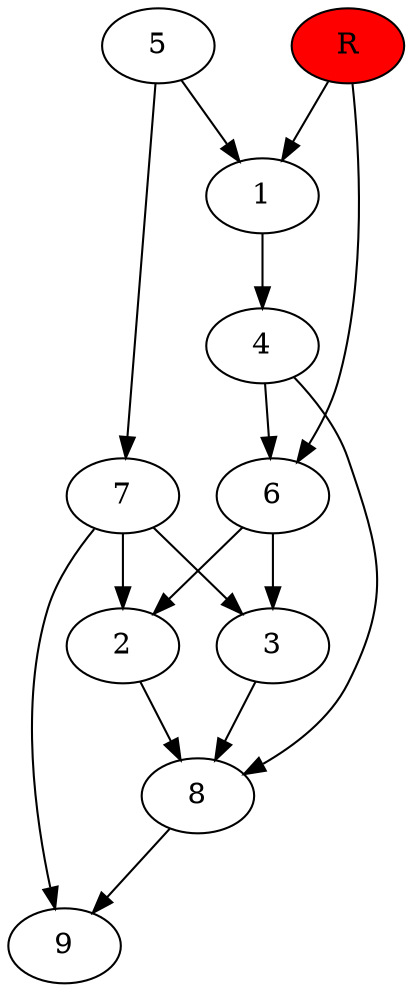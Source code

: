 digraph prb6452 {
	1
	2
	3
	4
	5
	6
	7
	8
	R [fillcolor="#ff0000" style=filled]
	1 -> 4
	2 -> 8
	3 -> 8
	4 -> 6
	4 -> 8
	5 -> 1
	5 -> 7
	6 -> 2
	6 -> 3
	7 -> 2
	7 -> 3
	7 -> 9
	8 -> 9
	R -> 1
	R -> 6
}
